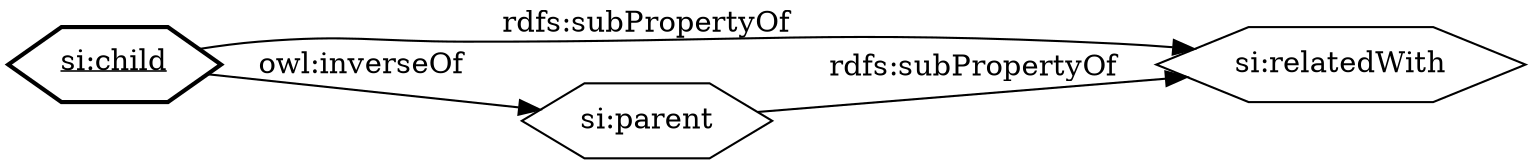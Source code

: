 digraph {
sep="+25,25";
splines = true;
overlap=false;
graph [ rankdir="LR" ]
"si:child"[  shape="hexagon"  style="bold" label=<<U>si:child</U>> ];
"si:relatedWith"[  shape="hexagon" label="si:relatedWith" ];
"si:parent"[  shape="hexagon" label="si:parent" ];
"si:parent" -> "si:relatedWith" [ label = "rdfs:subPropertyOf" arrowtail="normal"  color="black"  ];
"si:child" -> "si:relatedWith" [ label = "rdfs:subPropertyOf" arrowtail="normal"  color="black"  ];
"si:child" -> "si:parent" [ label = "owl:inverseOf" arrowtail="normal"  color="black"  ];
}